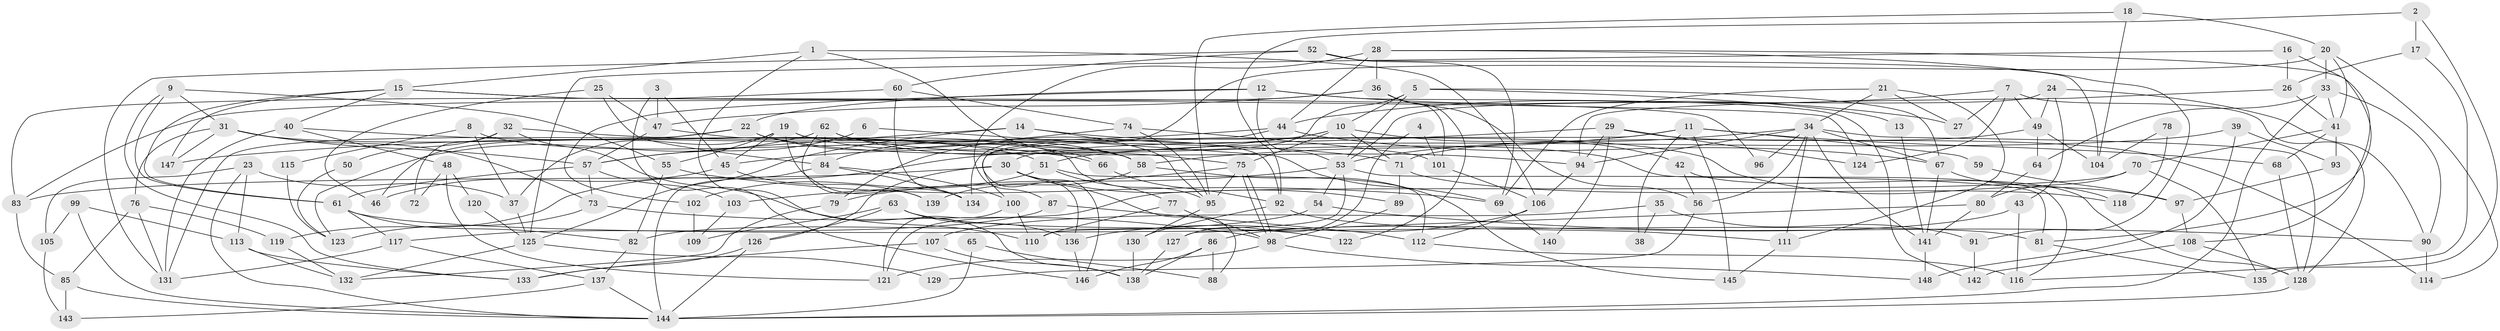 // coarse degree distribution, {15: 0.03389830508474576, 3: 0.15254237288135594, 6: 0.13559322033898305, 5: 0.15254237288135594, 14: 0.03389830508474576, 7: 0.05084745762711865, 11: 0.01694915254237288, 10: 0.05084745762711865, 13: 0.01694915254237288, 12: 0.01694915254237288, 16: 0.01694915254237288, 9: 0.01694915254237288, 4: 0.13559322033898305, 2: 0.13559322033898305, 18: 0.01694915254237288, 8: 0.01694915254237288}
// Generated by graph-tools (version 1.1) at 2025/18/03/04/25 18:18:30]
// undirected, 148 vertices, 296 edges
graph export_dot {
graph [start="1"]
  node [color=gray90,style=filled];
  1;
  2;
  3;
  4;
  5;
  6;
  7;
  8;
  9;
  10;
  11;
  12;
  13;
  14;
  15;
  16;
  17;
  18;
  19;
  20;
  21;
  22;
  23;
  24;
  25;
  26;
  27;
  28;
  29;
  30;
  31;
  32;
  33;
  34;
  35;
  36;
  37;
  38;
  39;
  40;
  41;
  42;
  43;
  44;
  45;
  46;
  47;
  48;
  49;
  50;
  51;
  52;
  53;
  54;
  55;
  56;
  57;
  58;
  59;
  60;
  61;
  62;
  63;
  64;
  65;
  66;
  67;
  68;
  69;
  70;
  71;
  72;
  73;
  74;
  75;
  76;
  77;
  78;
  79;
  80;
  81;
  82;
  83;
  84;
  85;
  86;
  87;
  88;
  89;
  90;
  91;
  92;
  93;
  94;
  95;
  96;
  97;
  98;
  99;
  100;
  101;
  102;
  103;
  104;
  105;
  106;
  107;
  108;
  109;
  110;
  111;
  112;
  113;
  114;
  115;
  116;
  117;
  118;
  119;
  120;
  121;
  122;
  123;
  124;
  125;
  126;
  127;
  128;
  129;
  130;
  131;
  132;
  133;
  134;
  135;
  136;
  137;
  138;
  139;
  140;
  141;
  142;
  143;
  144;
  145;
  146;
  147;
  148;
  1 -- 58;
  1 -- 106;
  1 -- 15;
  1 -- 138;
  2 -- 135;
  2 -- 17;
  2 -- 92;
  3 -- 47;
  3 -- 45;
  3 -- 146;
  4 -- 101;
  4 -- 127;
  5 -- 10;
  5 -- 67;
  5 -- 13;
  5 -- 30;
  5 -- 53;
  6 -- 57;
  6 -- 69;
  7 -- 49;
  7 -- 128;
  7 -- 27;
  7 -- 44;
  7 -- 124;
  8 -- 37;
  8 -- 58;
  8 -- 115;
  9 -- 55;
  9 -- 61;
  9 -- 31;
  9 -- 133;
  10 -- 45;
  10 -- 42;
  10 -- 71;
  10 -- 75;
  10 -- 79;
  11 -- 58;
  11 -- 100;
  11 -- 38;
  11 -- 59;
  11 -- 68;
  11 -- 145;
  12 -- 53;
  12 -- 27;
  12 -- 22;
  12 -- 102;
  12 -- 142;
  13 -- 141;
  14 -- 57;
  14 -- 95;
  14 -- 97;
  14 -- 125;
  15 -- 147;
  15 -- 40;
  15 -- 61;
  15 -- 96;
  15 -- 124;
  16 -- 81;
  16 -- 125;
  16 -- 26;
  17 -- 26;
  17 -- 116;
  18 -- 20;
  18 -- 95;
  18 -- 104;
  19 -- 92;
  19 -- 37;
  19 -- 45;
  19 -- 55;
  19 -- 58;
  19 -- 134;
  20 -- 33;
  20 -- 134;
  20 -- 41;
  20 -- 114;
  21 -- 34;
  21 -- 69;
  21 -- 27;
  21 -- 111;
  22 -- 131;
  22 -- 46;
  22 -- 66;
  22 -- 116;
  23 -- 113;
  23 -- 144;
  23 -- 37;
  23 -- 105;
  24 -- 43;
  24 -- 90;
  24 -- 49;
  24 -- 53;
  25 -- 84;
  25 -- 46;
  25 -- 47;
  26 -- 41;
  26 -- 94;
  28 -- 44;
  28 -- 87;
  28 -- 36;
  28 -- 91;
  28 -- 108;
  29 -- 124;
  29 -- 94;
  29 -- 114;
  29 -- 119;
  29 -- 140;
  30 -- 89;
  30 -- 83;
  30 -- 88;
  30 -- 126;
  30 -- 146;
  31 -- 57;
  31 -- 51;
  31 -- 73;
  31 -- 76;
  31 -- 147;
  32 -- 110;
  32 -- 71;
  32 -- 50;
  32 -- 72;
  33 -- 41;
  33 -- 144;
  33 -- 64;
  33 -- 90;
  34 -- 53;
  34 -- 94;
  34 -- 56;
  34 -- 67;
  34 -- 96;
  34 -- 111;
  34 -- 128;
  34 -- 141;
  35 -- 107;
  35 -- 91;
  35 -- 38;
  36 -- 83;
  36 -- 47;
  36 -- 56;
  36 -- 101;
  36 -- 122;
  37 -- 125;
  39 -- 148;
  39 -- 51;
  39 -- 93;
  40 -- 66;
  40 -- 48;
  40 -- 131;
  41 -- 68;
  41 -- 70;
  41 -- 93;
  42 -- 56;
  42 -- 128;
  43 -- 116;
  43 -- 86;
  44 -- 136;
  44 -- 67;
  44 -- 147;
  45 -- 139;
  45 -- 46;
  47 -- 57;
  47 -- 95;
  48 -- 121;
  48 -- 72;
  48 -- 120;
  49 -- 104;
  49 -- 64;
  49 -- 71;
  50 -- 123;
  51 -- 102;
  51 -- 77;
  51 -- 112;
  52 -- 60;
  52 -- 131;
  52 -- 69;
  52 -- 104;
  53 -- 54;
  53 -- 79;
  53 -- 81;
  53 -- 110;
  54 -- 90;
  54 -- 82;
  55 -- 82;
  55 -- 69;
  56 -- 129;
  57 -- 73;
  57 -- 61;
  57 -- 103;
  58 -- 145;
  58 -- 139;
  59 -- 97;
  60 -- 134;
  60 -- 83;
  60 -- 74;
  61 -- 81;
  61 -- 82;
  61 -- 117;
  62 -- 75;
  62 -- 84;
  62 -- 94;
  62 -- 123;
  62 -- 139;
  63 -- 126;
  63 -- 136;
  63 -- 109;
  63 -- 122;
  64 -- 80;
  65 -- 88;
  65 -- 144;
  66 -- 92;
  67 -- 118;
  67 -- 141;
  68 -- 128;
  69 -- 140;
  70 -- 80;
  70 -- 121;
  70 -- 135;
  71 -- 89;
  71 -- 118;
  73 -- 98;
  73 -- 123;
  74 -- 95;
  74 -- 84;
  74 -- 101;
  75 -- 98;
  75 -- 98;
  75 -- 95;
  75 -- 103;
  76 -- 131;
  76 -- 85;
  76 -- 119;
  77 -- 98;
  77 -- 110;
  78 -- 104;
  78 -- 118;
  79 -- 132;
  80 -- 141;
  80 -- 127;
  81 -- 135;
  82 -- 137;
  83 -- 85;
  84 -- 144;
  84 -- 100;
  84 -- 134;
  85 -- 144;
  85 -- 143;
  86 -- 146;
  86 -- 138;
  86 -- 88;
  87 -- 112;
  87 -- 117;
  89 -- 98;
  90 -- 114;
  91 -- 142;
  92 -- 111;
  92 -- 130;
  93 -- 97;
  94 -- 106;
  95 -- 130;
  97 -- 108;
  98 -- 121;
  98 -- 148;
  99 -- 105;
  99 -- 144;
  99 -- 113;
  100 -- 110;
  100 -- 121;
  101 -- 106;
  102 -- 109;
  103 -- 109;
  105 -- 143;
  106 -- 112;
  106 -- 136;
  107 -- 133;
  107 -- 138;
  108 -- 128;
  108 -- 142;
  111 -- 145;
  112 -- 116;
  113 -- 132;
  113 -- 133;
  115 -- 123;
  117 -- 137;
  117 -- 131;
  119 -- 132;
  120 -- 125;
  125 -- 132;
  125 -- 129;
  126 -- 133;
  126 -- 144;
  127 -- 138;
  128 -- 144;
  130 -- 138;
  136 -- 146;
  137 -- 144;
  137 -- 143;
  141 -- 148;
}
